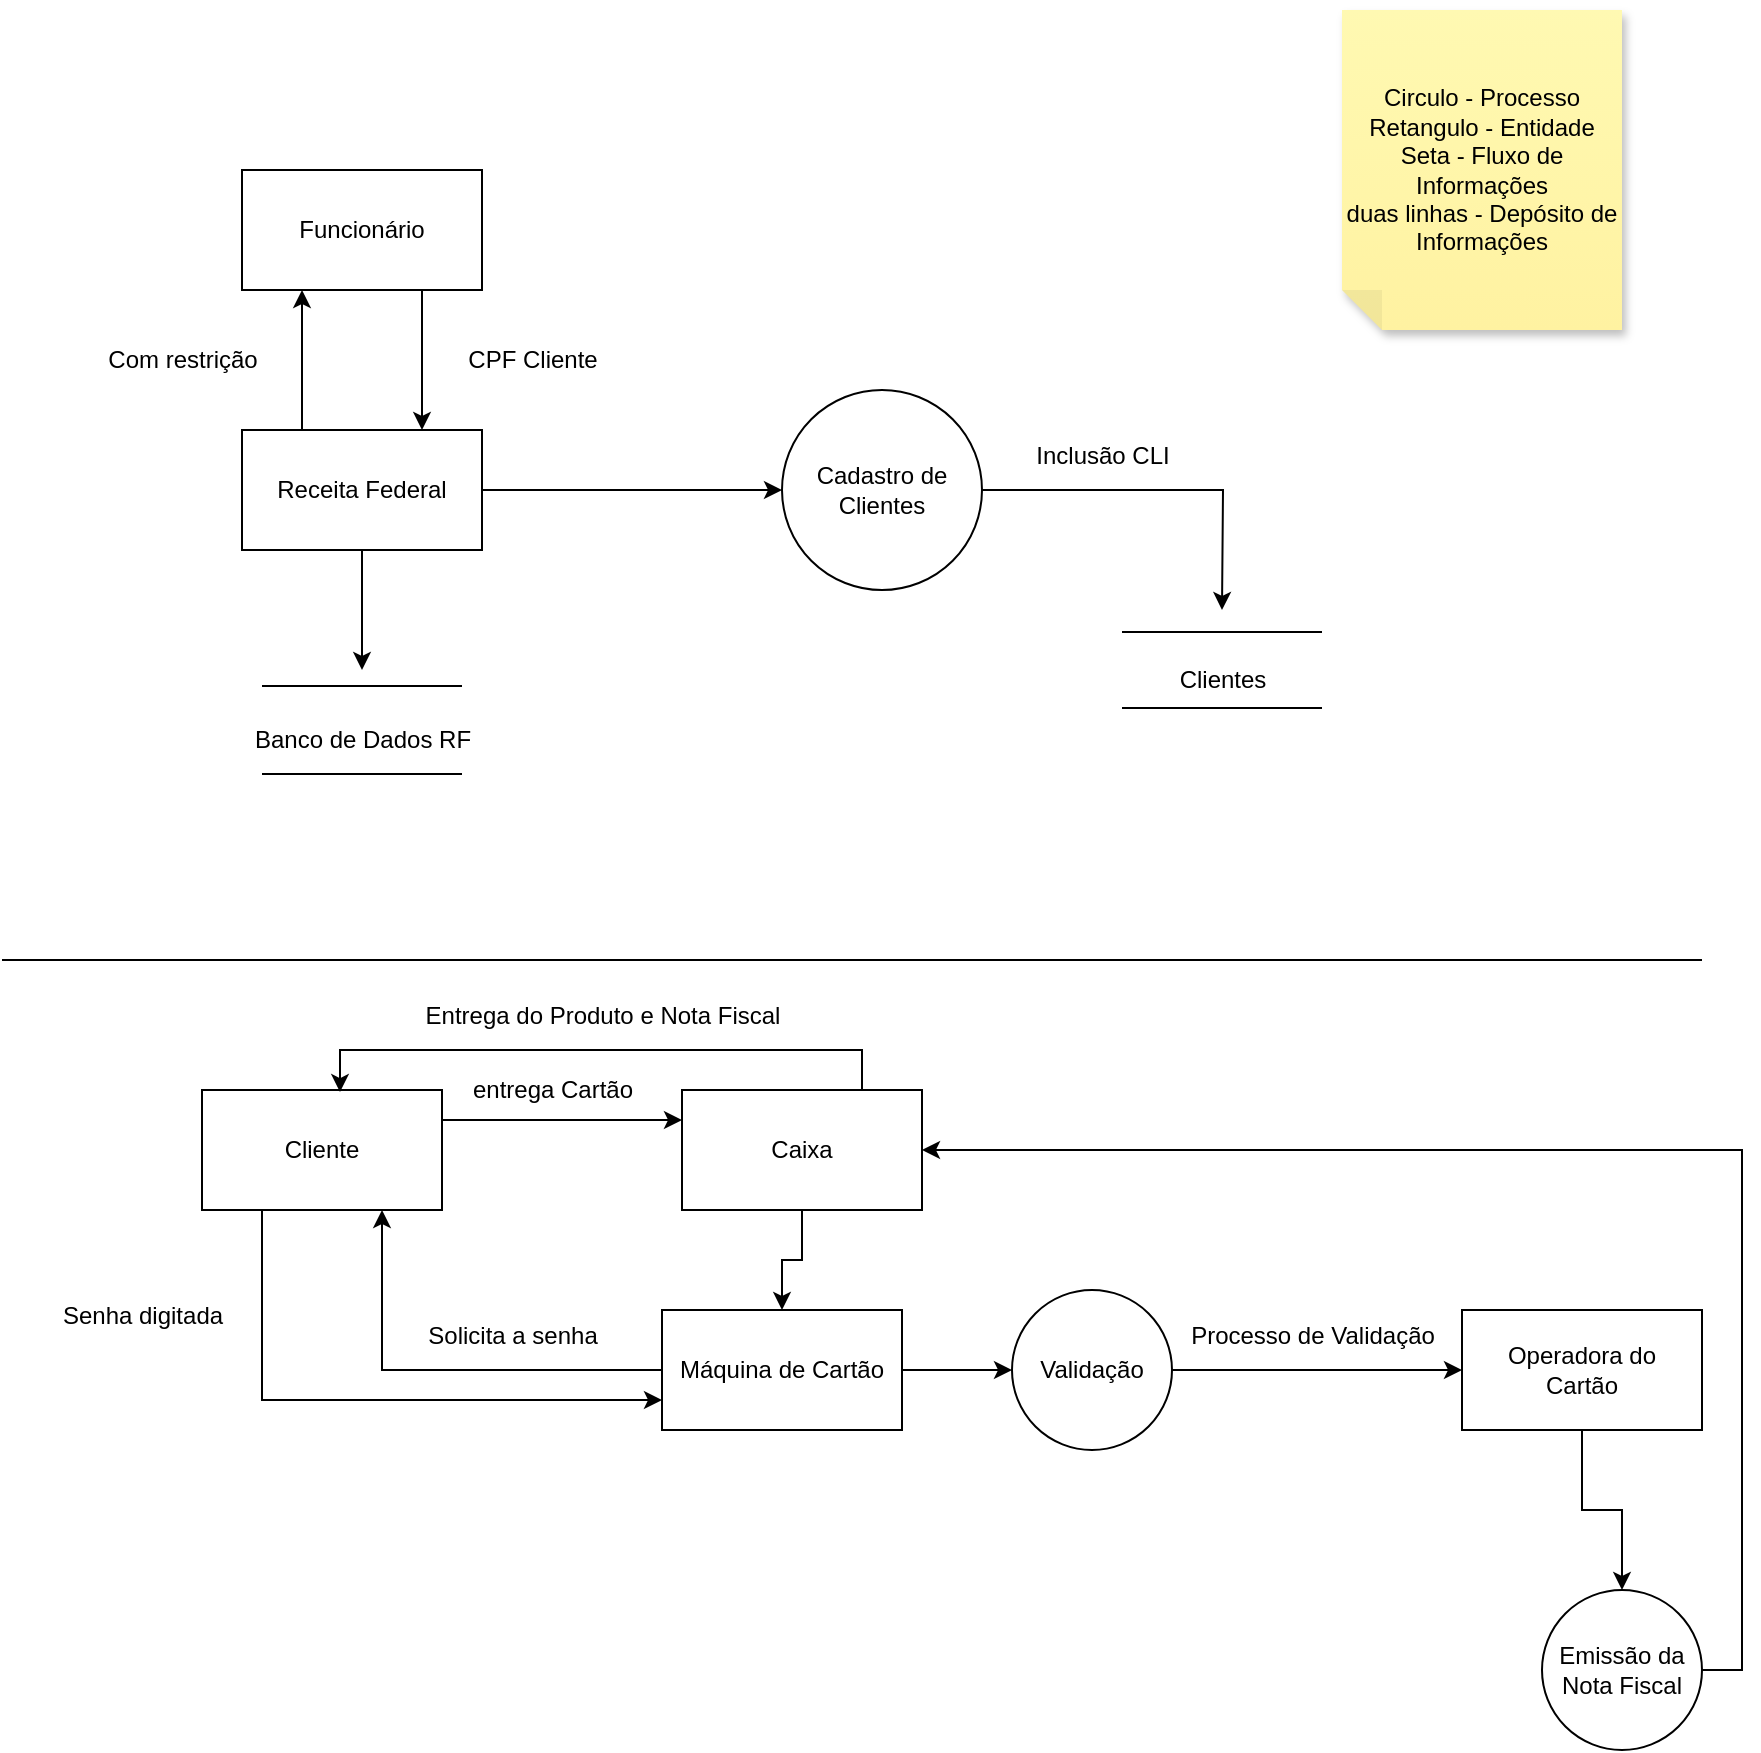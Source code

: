 <mxfile version="21.6.7" type="github">
  <diagram name="Página-1" id="6ZvPoXu0_xue7lMfY3uK">
    <mxGraphModel dx="1434" dy="782" grid="1" gridSize="10" guides="1" tooltips="1" connect="1" arrows="1" fold="1" page="1" pageScale="1" pageWidth="827" pageHeight="1169" math="0" shadow="0">
      <root>
        <mxCell id="0" />
        <mxCell id="1" parent="0" />
        <mxCell id="OWcyizz37CNrLulqWQjW-20" style="edgeStyle=orthogonalEdgeStyle;rounded=0;orthogonalLoop=1;jettySize=auto;html=1;exitX=1;exitY=0.5;exitDx=0;exitDy=0;" edge="1" parent="1" source="OWcyizz37CNrLulqWQjW-1">
          <mxGeometry relative="1" as="geometry">
            <mxPoint x="610" y="330" as="targetPoint" />
          </mxGeometry>
        </mxCell>
        <mxCell id="OWcyizz37CNrLulqWQjW-1" value="Cadastro de Clientes" style="ellipse;whiteSpace=wrap;html=1;aspect=fixed;" vertex="1" parent="1">
          <mxGeometry x="390" y="220" width="100" height="100" as="geometry" />
        </mxCell>
        <mxCell id="OWcyizz37CNrLulqWQjW-6" value="&lt;div&gt;Circulo - Processo&lt;/div&gt;&lt;div&gt;Retangulo - Entidade &lt;br&gt;&lt;/div&gt;&lt;div&gt;Seta - Fluxo de Informações&lt;/div&gt;&lt;div&gt;duas linhas - Depósito de Informações&lt;br&gt;&lt;/div&gt;" style="shape=note;whiteSpace=wrap;html=1;backgroundOutline=1;fontColor=#000000;darkOpacity=0.05;fillColor=#FFF9B2;strokeColor=none;fillStyle=solid;direction=west;gradientDirection=north;gradientColor=#FFF2A1;shadow=1;size=20;pointerEvents=1;" vertex="1" parent="1">
          <mxGeometry x="670" y="30" width="140" height="160" as="geometry" />
        </mxCell>
        <mxCell id="OWcyizz37CNrLulqWQjW-12" style="edgeStyle=orthogonalEdgeStyle;rounded=0;orthogonalLoop=1;jettySize=auto;html=1;exitX=0.75;exitY=1;exitDx=0;exitDy=0;entryX=0.75;entryY=0;entryDx=0;entryDy=0;" edge="1" parent="1" source="OWcyizz37CNrLulqWQjW-9" target="OWcyizz37CNrLulqWQjW-11">
          <mxGeometry relative="1" as="geometry" />
        </mxCell>
        <mxCell id="OWcyizz37CNrLulqWQjW-9" value="Funcionário" style="rounded=0;whiteSpace=wrap;html=1;" vertex="1" parent="1">
          <mxGeometry x="120" y="110" width="120" height="60" as="geometry" />
        </mxCell>
        <mxCell id="OWcyizz37CNrLulqWQjW-13" style="edgeStyle=orthogonalEdgeStyle;rounded=0;orthogonalLoop=1;jettySize=auto;html=1;exitX=0.25;exitY=0;exitDx=0;exitDy=0;entryX=0.25;entryY=1;entryDx=0;entryDy=0;" edge="1" parent="1" source="OWcyizz37CNrLulqWQjW-11" target="OWcyizz37CNrLulqWQjW-9">
          <mxGeometry relative="1" as="geometry" />
        </mxCell>
        <mxCell id="OWcyizz37CNrLulqWQjW-17" style="edgeStyle=orthogonalEdgeStyle;rounded=0;orthogonalLoop=1;jettySize=auto;html=1;exitX=1;exitY=0.5;exitDx=0;exitDy=0;" edge="1" parent="1" source="OWcyizz37CNrLulqWQjW-11" target="OWcyizz37CNrLulqWQjW-1">
          <mxGeometry relative="1" as="geometry" />
        </mxCell>
        <mxCell id="OWcyizz37CNrLulqWQjW-25" style="edgeStyle=orthogonalEdgeStyle;rounded=0;orthogonalLoop=1;jettySize=auto;html=1;exitX=0.5;exitY=1;exitDx=0;exitDy=0;" edge="1" parent="1" source="OWcyizz37CNrLulqWQjW-11">
          <mxGeometry relative="1" as="geometry">
            <mxPoint x="180" y="360" as="targetPoint" />
          </mxGeometry>
        </mxCell>
        <mxCell id="OWcyizz37CNrLulqWQjW-11" value="Receita Federal" style="rounded=0;whiteSpace=wrap;html=1;" vertex="1" parent="1">
          <mxGeometry x="120" y="240" width="120" height="60" as="geometry" />
        </mxCell>
        <mxCell id="OWcyizz37CNrLulqWQjW-15" value="CPF Cliente" style="text;html=1;align=center;verticalAlign=middle;resizable=0;points=[];autosize=1;strokeColor=none;fillColor=none;" vertex="1" parent="1">
          <mxGeometry x="220" y="190" width="90" height="30" as="geometry" />
        </mxCell>
        <mxCell id="OWcyizz37CNrLulqWQjW-16" value="Com restrição" style="text;html=1;align=center;verticalAlign=middle;resizable=0;points=[];autosize=1;strokeColor=none;fillColor=none;" vertex="1" parent="1">
          <mxGeometry x="40" y="190" width="100" height="30" as="geometry" />
        </mxCell>
        <mxCell id="OWcyizz37CNrLulqWQjW-18" value="" style="shape=link;html=1;rounded=0;width=38;" edge="1" parent="1">
          <mxGeometry width="100" relative="1" as="geometry">
            <mxPoint x="560" y="360" as="sourcePoint" />
            <mxPoint x="660" y="360" as="targetPoint" />
            <Array as="points">
              <mxPoint x="610" y="360" />
            </Array>
          </mxGeometry>
        </mxCell>
        <mxCell id="OWcyizz37CNrLulqWQjW-21" value="Inclusão CLI" style="text;html=1;align=center;verticalAlign=middle;resizable=0;points=[];autosize=1;strokeColor=none;fillColor=none;" vertex="1" parent="1">
          <mxGeometry x="505" y="238" width="90" height="30" as="geometry" />
        </mxCell>
        <mxCell id="OWcyizz37CNrLulqWQjW-22" value="Clientes" style="text;html=1;align=center;verticalAlign=middle;resizable=0;points=[];autosize=1;strokeColor=none;fillColor=none;" vertex="1" parent="1">
          <mxGeometry x="575" y="350" width="70" height="30" as="geometry" />
        </mxCell>
        <mxCell id="OWcyizz37CNrLulqWQjW-27" value="" style="shape=link;html=1;rounded=0;width=44;" edge="1" parent="1">
          <mxGeometry width="100" relative="1" as="geometry">
            <mxPoint x="130" y="390" as="sourcePoint" />
            <mxPoint x="230" y="390" as="targetPoint" />
          </mxGeometry>
        </mxCell>
        <mxCell id="OWcyizz37CNrLulqWQjW-29" value="Banco de Dados RF" style="text;html=1;align=center;verticalAlign=middle;resizable=0;points=[];autosize=1;strokeColor=none;fillColor=none;" vertex="1" parent="1">
          <mxGeometry x="115" y="380" width="130" height="30" as="geometry" />
        </mxCell>
        <mxCell id="OWcyizz37CNrLulqWQjW-30" value="" style="line;strokeWidth=1;rotatable=0;dashed=0;labelPosition=right;align=left;verticalAlign=middle;spacingTop=0;spacingLeft=6;points=[];portConstraint=eastwest;" vertex="1" parent="1">
          <mxGeometry y="500" width="850" height="10" as="geometry" />
        </mxCell>
        <mxCell id="OWcyizz37CNrLulqWQjW-41" style="edgeStyle=orthogonalEdgeStyle;rounded=0;orthogonalLoop=1;jettySize=auto;html=1;exitX=1;exitY=0.25;exitDx=0;exitDy=0;entryX=0;entryY=0.25;entryDx=0;entryDy=0;" edge="1" parent="1" source="OWcyizz37CNrLulqWQjW-32" target="OWcyizz37CNrLulqWQjW-39">
          <mxGeometry relative="1" as="geometry" />
        </mxCell>
        <mxCell id="OWcyizz37CNrLulqWQjW-49" style="edgeStyle=orthogonalEdgeStyle;rounded=0;orthogonalLoop=1;jettySize=auto;html=1;exitX=0.25;exitY=1;exitDx=0;exitDy=0;entryX=0;entryY=0.75;entryDx=0;entryDy=0;" edge="1" parent="1" source="OWcyizz37CNrLulqWQjW-32" target="OWcyizz37CNrLulqWQjW-40">
          <mxGeometry relative="1" as="geometry" />
        </mxCell>
        <mxCell id="OWcyizz37CNrLulqWQjW-32" value="Cliente " style="rounded=0;whiteSpace=wrap;html=1;" vertex="1" parent="1">
          <mxGeometry x="100" y="570" width="120" height="60" as="geometry" />
        </mxCell>
        <mxCell id="OWcyizz37CNrLulqWQjW-43" style="edgeStyle=orthogonalEdgeStyle;rounded=0;orthogonalLoop=1;jettySize=auto;html=1;exitX=0.5;exitY=1;exitDx=0;exitDy=0;" edge="1" parent="1" source="OWcyizz37CNrLulqWQjW-39" target="OWcyizz37CNrLulqWQjW-40">
          <mxGeometry relative="1" as="geometry" />
        </mxCell>
        <mxCell id="OWcyizz37CNrLulqWQjW-58" style="edgeStyle=orthogonalEdgeStyle;rounded=0;orthogonalLoop=1;jettySize=auto;html=1;exitX=0.75;exitY=0;exitDx=0;exitDy=0;entryX=0.575;entryY=0.017;entryDx=0;entryDy=0;entryPerimeter=0;" edge="1" parent="1" source="OWcyizz37CNrLulqWQjW-39" target="OWcyizz37CNrLulqWQjW-32">
          <mxGeometry relative="1" as="geometry" />
        </mxCell>
        <mxCell id="OWcyizz37CNrLulqWQjW-39" value="Caixa" style="rounded=0;whiteSpace=wrap;html=1;" vertex="1" parent="1">
          <mxGeometry x="340" y="570" width="120" height="60" as="geometry" />
        </mxCell>
        <mxCell id="OWcyizz37CNrLulqWQjW-44" style="edgeStyle=orthogonalEdgeStyle;rounded=0;orthogonalLoop=1;jettySize=auto;html=1;exitX=0;exitY=0.5;exitDx=0;exitDy=0;entryX=0.75;entryY=1;entryDx=0;entryDy=0;" edge="1" parent="1" source="OWcyizz37CNrLulqWQjW-40" target="OWcyizz37CNrLulqWQjW-32">
          <mxGeometry relative="1" as="geometry" />
        </mxCell>
        <mxCell id="OWcyizz37CNrLulqWQjW-47" value="" style="edgeStyle=orthogonalEdgeStyle;rounded=0;orthogonalLoop=1;jettySize=auto;html=1;" edge="1" parent="1" source="OWcyizz37CNrLulqWQjW-50" target="OWcyizz37CNrLulqWQjW-46">
          <mxGeometry relative="1" as="geometry" />
        </mxCell>
        <mxCell id="OWcyizz37CNrLulqWQjW-40" value="Máquina de Cartão" style="rounded=0;whiteSpace=wrap;html=1;" vertex="1" parent="1">
          <mxGeometry x="330" y="680" width="120" height="60" as="geometry" />
        </mxCell>
        <mxCell id="OWcyizz37CNrLulqWQjW-42" value="entrega Cartão" style="text;html=1;align=center;verticalAlign=middle;resizable=0;points=[];autosize=1;strokeColor=none;fillColor=none;" vertex="1" parent="1">
          <mxGeometry x="220" y="555" width="110" height="30" as="geometry" />
        </mxCell>
        <mxCell id="OWcyizz37CNrLulqWQjW-45" value="Solicita a senha" style="text;html=1;align=center;verticalAlign=middle;resizable=0;points=[];autosize=1;strokeColor=none;fillColor=none;" vertex="1" parent="1">
          <mxGeometry x="200" y="678" width="110" height="30" as="geometry" />
        </mxCell>
        <mxCell id="OWcyizz37CNrLulqWQjW-55" value="" style="edgeStyle=orthogonalEdgeStyle;rounded=0;orthogonalLoop=1;jettySize=auto;html=1;" edge="1" parent="1" source="OWcyizz37CNrLulqWQjW-46" target="OWcyizz37CNrLulqWQjW-54">
          <mxGeometry relative="1" as="geometry" />
        </mxCell>
        <mxCell id="OWcyizz37CNrLulqWQjW-46" value="&lt;div&gt;Operadora do&lt;/div&gt;&lt;div&gt;Cartão&lt;br&gt;&lt;/div&gt;" style="whiteSpace=wrap;html=1;rounded=0;" vertex="1" parent="1">
          <mxGeometry x="730" y="680" width="120" height="60" as="geometry" />
        </mxCell>
        <mxCell id="OWcyizz37CNrLulqWQjW-51" value="" style="edgeStyle=orthogonalEdgeStyle;rounded=0;orthogonalLoop=1;jettySize=auto;html=1;" edge="1" parent="1" source="OWcyizz37CNrLulqWQjW-40" target="OWcyizz37CNrLulqWQjW-50">
          <mxGeometry relative="1" as="geometry">
            <mxPoint x="450" y="710" as="sourcePoint" />
            <mxPoint x="620" y="710" as="targetPoint" />
          </mxGeometry>
        </mxCell>
        <mxCell id="OWcyizz37CNrLulqWQjW-50" value="Validação" style="ellipse;whiteSpace=wrap;html=1;aspect=fixed;" vertex="1" parent="1">
          <mxGeometry x="505" y="670" width="80" height="80" as="geometry" />
        </mxCell>
        <mxCell id="OWcyizz37CNrLulqWQjW-52" value="Processo de Validação" style="text;html=1;align=center;verticalAlign=middle;resizable=0;points=[];autosize=1;strokeColor=none;fillColor=none;" vertex="1" parent="1">
          <mxGeometry x="580" y="678" width="150" height="30" as="geometry" />
        </mxCell>
        <mxCell id="OWcyizz37CNrLulqWQjW-53" value="Senha digitada" style="text;html=1;align=center;verticalAlign=middle;resizable=0;points=[];autosize=1;strokeColor=none;fillColor=none;" vertex="1" parent="1">
          <mxGeometry x="15" y="668" width="110" height="30" as="geometry" />
        </mxCell>
        <mxCell id="OWcyizz37CNrLulqWQjW-56" style="edgeStyle=orthogonalEdgeStyle;rounded=0;orthogonalLoop=1;jettySize=auto;html=1;exitX=1;exitY=0.5;exitDx=0;exitDy=0;entryX=1;entryY=0.5;entryDx=0;entryDy=0;" edge="1" parent="1" source="OWcyizz37CNrLulqWQjW-54" target="OWcyizz37CNrLulqWQjW-39">
          <mxGeometry relative="1" as="geometry" />
        </mxCell>
        <mxCell id="OWcyizz37CNrLulqWQjW-54" value="Emissão da Nota Fiscal" style="ellipse;whiteSpace=wrap;html=1;rounded=0;" vertex="1" parent="1">
          <mxGeometry x="770" y="820" width="80" height="80" as="geometry" />
        </mxCell>
        <mxCell id="OWcyizz37CNrLulqWQjW-59" value="Entrega do Produto e Nota Fiscal" style="text;html=1;align=center;verticalAlign=middle;resizable=0;points=[];autosize=1;strokeColor=none;fillColor=none;" vertex="1" parent="1">
          <mxGeometry x="200" y="518" width="200" height="30" as="geometry" />
        </mxCell>
      </root>
    </mxGraphModel>
  </diagram>
</mxfile>
